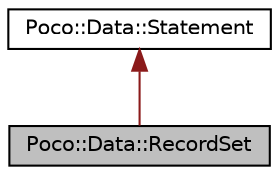digraph "Poco::Data::RecordSet"
{
 // LATEX_PDF_SIZE
  edge [fontname="Helvetica",fontsize="10",labelfontname="Helvetica",labelfontsize="10"];
  node [fontname="Helvetica",fontsize="10",shape=record];
  Node1 [label="Poco::Data::RecordSet",height=0.2,width=0.4,color="black", fillcolor="grey75", style="filled", fontcolor="black",tooltip=" "];
  Node2 -> Node1 [dir="back",color="firebrick4",fontsize="10",style="solid",fontname="Helvetica"];
  Node2 [label="Poco::Data::Statement",height=0.2,width=0.4,color="black", fillcolor="white", style="filled",URL="$classPoco_1_1Data_1_1Statement.html",tooltip=" "];
}
